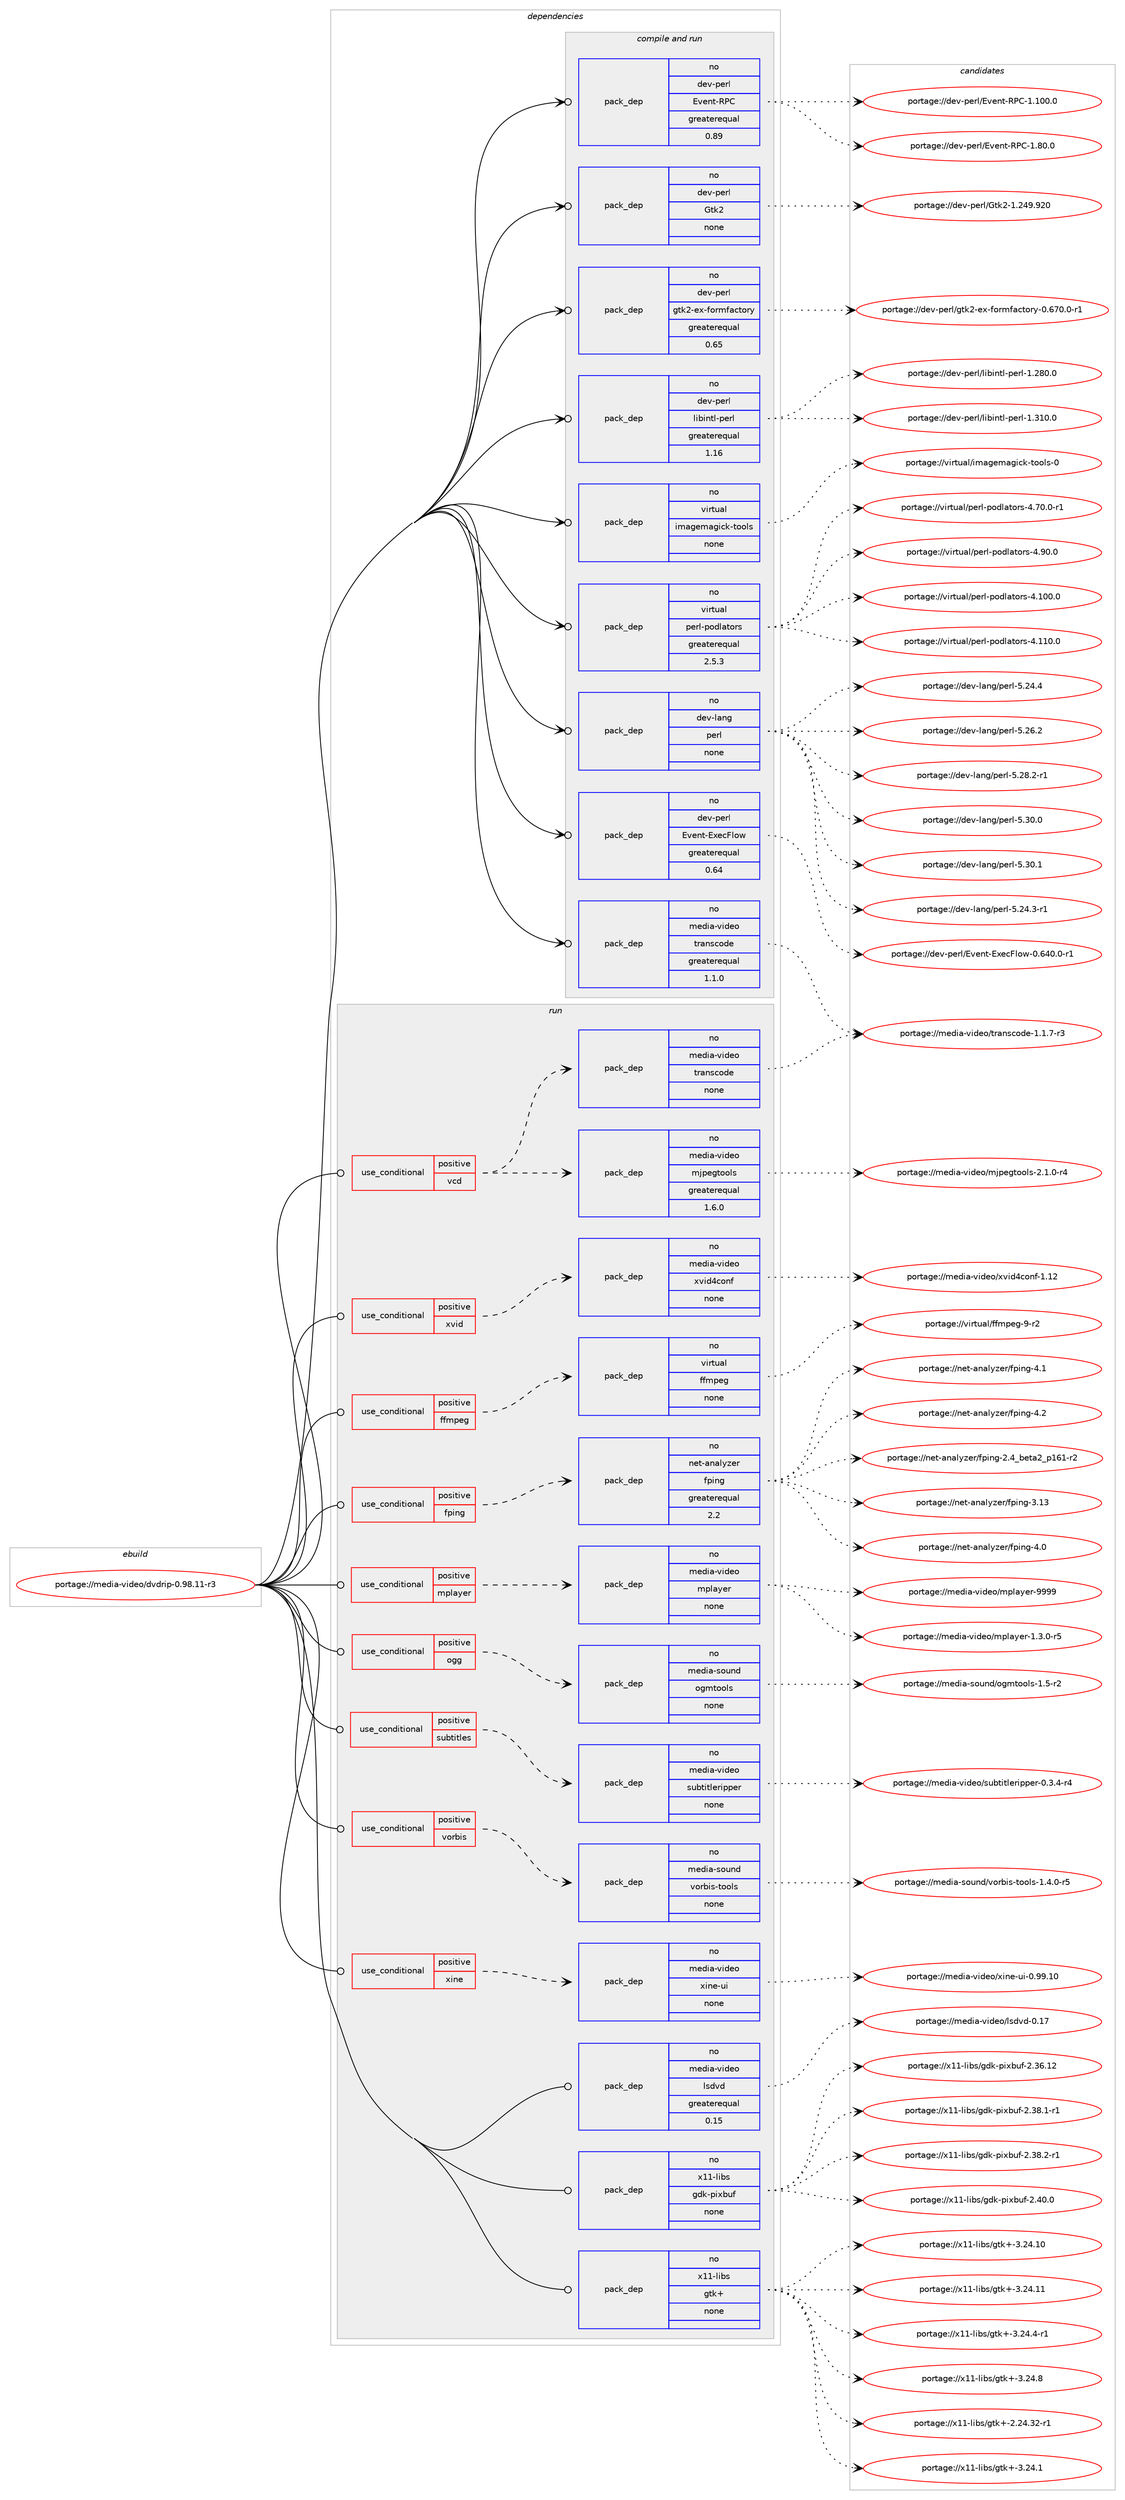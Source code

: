 digraph prolog {

# *************
# Graph options
# *************

newrank=true;
concentrate=true;
compound=true;
graph [rankdir=LR,fontname=Helvetica,fontsize=10,ranksep=1.5];#, ranksep=2.5, nodesep=0.2];
edge  [arrowhead=vee];
node  [fontname=Helvetica,fontsize=10];

# **********
# The ebuild
# **********

subgraph cluster_leftcol {
color=gray;
rank=same;
label=<<i>ebuild</i>>;
id [label="portage://media-video/dvdrip-0.98.11-r3", color=red, width=4, href="../media-video/dvdrip-0.98.11-r3.svg"];
}

# ****************
# The dependencies
# ****************

subgraph cluster_midcol {
color=gray;
label=<<i>dependencies</i>>;
subgraph cluster_compile {
fillcolor="#eeeeee";
style=filled;
label=<<i>compile</i>>;
}
subgraph cluster_compileandrun {
fillcolor="#eeeeee";
style=filled;
label=<<i>compile and run</i>>;
subgraph pack249265 {
dependency339071 [label=<<TABLE BORDER="0" CELLBORDER="1" CELLSPACING="0" CELLPADDING="4" WIDTH="220"><TR><TD ROWSPAN="6" CELLPADDING="30">pack_dep</TD></TR><TR><TD WIDTH="110">no</TD></TR><TR><TD>dev-lang</TD></TR><TR><TD>perl</TD></TR><TR><TD>none</TD></TR><TR><TD></TD></TR></TABLE>>, shape=none, color=blue];
}
id:e -> dependency339071:w [weight=20,style="solid",arrowhead="odotvee"];
subgraph pack249266 {
dependency339072 [label=<<TABLE BORDER="0" CELLBORDER="1" CELLSPACING="0" CELLPADDING="4" WIDTH="220"><TR><TD ROWSPAN="6" CELLPADDING="30">pack_dep</TD></TR><TR><TD WIDTH="110">no</TD></TR><TR><TD>dev-perl</TD></TR><TR><TD>Event-ExecFlow</TD></TR><TR><TD>greaterequal</TD></TR><TR><TD>0.64</TD></TR></TABLE>>, shape=none, color=blue];
}
id:e -> dependency339072:w [weight=20,style="solid",arrowhead="odotvee"];
subgraph pack249267 {
dependency339073 [label=<<TABLE BORDER="0" CELLBORDER="1" CELLSPACING="0" CELLPADDING="4" WIDTH="220"><TR><TD ROWSPAN="6" CELLPADDING="30">pack_dep</TD></TR><TR><TD WIDTH="110">no</TD></TR><TR><TD>dev-perl</TD></TR><TR><TD>Event-RPC</TD></TR><TR><TD>greaterequal</TD></TR><TR><TD>0.89</TD></TR></TABLE>>, shape=none, color=blue];
}
id:e -> dependency339073:w [weight=20,style="solid",arrowhead="odotvee"];
subgraph pack249268 {
dependency339074 [label=<<TABLE BORDER="0" CELLBORDER="1" CELLSPACING="0" CELLPADDING="4" WIDTH="220"><TR><TD ROWSPAN="6" CELLPADDING="30">pack_dep</TD></TR><TR><TD WIDTH="110">no</TD></TR><TR><TD>dev-perl</TD></TR><TR><TD>Gtk2</TD></TR><TR><TD>none</TD></TR><TR><TD></TD></TR></TABLE>>, shape=none, color=blue];
}
id:e -> dependency339074:w [weight=20,style="solid",arrowhead="odotvee"];
subgraph pack249269 {
dependency339075 [label=<<TABLE BORDER="0" CELLBORDER="1" CELLSPACING="0" CELLPADDING="4" WIDTH="220"><TR><TD ROWSPAN="6" CELLPADDING="30">pack_dep</TD></TR><TR><TD WIDTH="110">no</TD></TR><TR><TD>dev-perl</TD></TR><TR><TD>gtk2-ex-formfactory</TD></TR><TR><TD>greaterequal</TD></TR><TR><TD>0.65</TD></TR></TABLE>>, shape=none, color=blue];
}
id:e -> dependency339075:w [weight=20,style="solid",arrowhead="odotvee"];
subgraph pack249270 {
dependency339076 [label=<<TABLE BORDER="0" CELLBORDER="1" CELLSPACING="0" CELLPADDING="4" WIDTH="220"><TR><TD ROWSPAN="6" CELLPADDING="30">pack_dep</TD></TR><TR><TD WIDTH="110">no</TD></TR><TR><TD>dev-perl</TD></TR><TR><TD>libintl-perl</TD></TR><TR><TD>greaterequal</TD></TR><TR><TD>1.16</TD></TR></TABLE>>, shape=none, color=blue];
}
id:e -> dependency339076:w [weight=20,style="solid",arrowhead="odotvee"];
subgraph pack249271 {
dependency339077 [label=<<TABLE BORDER="0" CELLBORDER="1" CELLSPACING="0" CELLPADDING="4" WIDTH="220"><TR><TD ROWSPAN="6" CELLPADDING="30">pack_dep</TD></TR><TR><TD WIDTH="110">no</TD></TR><TR><TD>media-video</TD></TR><TR><TD>transcode</TD></TR><TR><TD>greaterequal</TD></TR><TR><TD>1.1.0</TD></TR></TABLE>>, shape=none, color=blue];
}
id:e -> dependency339077:w [weight=20,style="solid",arrowhead="odotvee"];
subgraph pack249272 {
dependency339078 [label=<<TABLE BORDER="0" CELLBORDER="1" CELLSPACING="0" CELLPADDING="4" WIDTH="220"><TR><TD ROWSPAN="6" CELLPADDING="30">pack_dep</TD></TR><TR><TD WIDTH="110">no</TD></TR><TR><TD>virtual</TD></TR><TR><TD>imagemagick-tools</TD></TR><TR><TD>none</TD></TR><TR><TD></TD></TR></TABLE>>, shape=none, color=blue];
}
id:e -> dependency339078:w [weight=20,style="solid",arrowhead="odotvee"];
subgraph pack249273 {
dependency339079 [label=<<TABLE BORDER="0" CELLBORDER="1" CELLSPACING="0" CELLPADDING="4" WIDTH="220"><TR><TD ROWSPAN="6" CELLPADDING="30">pack_dep</TD></TR><TR><TD WIDTH="110">no</TD></TR><TR><TD>virtual</TD></TR><TR><TD>perl-podlators</TD></TR><TR><TD>greaterequal</TD></TR><TR><TD>2.5.3</TD></TR></TABLE>>, shape=none, color=blue];
}
id:e -> dependency339079:w [weight=20,style="solid",arrowhead="odotvee"];
}
subgraph cluster_run {
fillcolor="#eeeeee";
style=filled;
label=<<i>run</i>>;
subgraph cond84241 {
dependency339080 [label=<<TABLE BORDER="0" CELLBORDER="1" CELLSPACING="0" CELLPADDING="4"><TR><TD ROWSPAN="3" CELLPADDING="10">use_conditional</TD></TR><TR><TD>positive</TD></TR><TR><TD>ffmpeg</TD></TR></TABLE>>, shape=none, color=red];
subgraph pack249274 {
dependency339081 [label=<<TABLE BORDER="0" CELLBORDER="1" CELLSPACING="0" CELLPADDING="4" WIDTH="220"><TR><TD ROWSPAN="6" CELLPADDING="30">pack_dep</TD></TR><TR><TD WIDTH="110">no</TD></TR><TR><TD>virtual</TD></TR><TR><TD>ffmpeg</TD></TR><TR><TD>none</TD></TR><TR><TD></TD></TR></TABLE>>, shape=none, color=blue];
}
dependency339080:e -> dependency339081:w [weight=20,style="dashed",arrowhead="vee"];
}
id:e -> dependency339080:w [weight=20,style="solid",arrowhead="odot"];
subgraph cond84242 {
dependency339082 [label=<<TABLE BORDER="0" CELLBORDER="1" CELLSPACING="0" CELLPADDING="4"><TR><TD ROWSPAN="3" CELLPADDING="10">use_conditional</TD></TR><TR><TD>positive</TD></TR><TR><TD>fping</TD></TR></TABLE>>, shape=none, color=red];
subgraph pack249275 {
dependency339083 [label=<<TABLE BORDER="0" CELLBORDER="1" CELLSPACING="0" CELLPADDING="4" WIDTH="220"><TR><TD ROWSPAN="6" CELLPADDING="30">pack_dep</TD></TR><TR><TD WIDTH="110">no</TD></TR><TR><TD>net-analyzer</TD></TR><TR><TD>fping</TD></TR><TR><TD>greaterequal</TD></TR><TR><TD>2.2</TD></TR></TABLE>>, shape=none, color=blue];
}
dependency339082:e -> dependency339083:w [weight=20,style="dashed",arrowhead="vee"];
}
id:e -> dependency339082:w [weight=20,style="solid",arrowhead="odot"];
subgraph cond84243 {
dependency339084 [label=<<TABLE BORDER="0" CELLBORDER="1" CELLSPACING="0" CELLPADDING="4"><TR><TD ROWSPAN="3" CELLPADDING="10">use_conditional</TD></TR><TR><TD>positive</TD></TR><TR><TD>mplayer</TD></TR></TABLE>>, shape=none, color=red];
subgraph pack249276 {
dependency339085 [label=<<TABLE BORDER="0" CELLBORDER="1" CELLSPACING="0" CELLPADDING="4" WIDTH="220"><TR><TD ROWSPAN="6" CELLPADDING="30">pack_dep</TD></TR><TR><TD WIDTH="110">no</TD></TR><TR><TD>media-video</TD></TR><TR><TD>mplayer</TD></TR><TR><TD>none</TD></TR><TR><TD></TD></TR></TABLE>>, shape=none, color=blue];
}
dependency339084:e -> dependency339085:w [weight=20,style="dashed",arrowhead="vee"];
}
id:e -> dependency339084:w [weight=20,style="solid",arrowhead="odot"];
subgraph cond84244 {
dependency339086 [label=<<TABLE BORDER="0" CELLBORDER="1" CELLSPACING="0" CELLPADDING="4"><TR><TD ROWSPAN="3" CELLPADDING="10">use_conditional</TD></TR><TR><TD>positive</TD></TR><TR><TD>ogg</TD></TR></TABLE>>, shape=none, color=red];
subgraph pack249277 {
dependency339087 [label=<<TABLE BORDER="0" CELLBORDER="1" CELLSPACING="0" CELLPADDING="4" WIDTH="220"><TR><TD ROWSPAN="6" CELLPADDING="30">pack_dep</TD></TR><TR><TD WIDTH="110">no</TD></TR><TR><TD>media-sound</TD></TR><TR><TD>ogmtools</TD></TR><TR><TD>none</TD></TR><TR><TD></TD></TR></TABLE>>, shape=none, color=blue];
}
dependency339086:e -> dependency339087:w [weight=20,style="dashed",arrowhead="vee"];
}
id:e -> dependency339086:w [weight=20,style="solid",arrowhead="odot"];
subgraph cond84245 {
dependency339088 [label=<<TABLE BORDER="0" CELLBORDER="1" CELLSPACING="0" CELLPADDING="4"><TR><TD ROWSPAN="3" CELLPADDING="10">use_conditional</TD></TR><TR><TD>positive</TD></TR><TR><TD>subtitles</TD></TR></TABLE>>, shape=none, color=red];
subgraph pack249278 {
dependency339089 [label=<<TABLE BORDER="0" CELLBORDER="1" CELLSPACING="0" CELLPADDING="4" WIDTH="220"><TR><TD ROWSPAN="6" CELLPADDING="30">pack_dep</TD></TR><TR><TD WIDTH="110">no</TD></TR><TR><TD>media-video</TD></TR><TR><TD>subtitleripper</TD></TR><TR><TD>none</TD></TR><TR><TD></TD></TR></TABLE>>, shape=none, color=blue];
}
dependency339088:e -> dependency339089:w [weight=20,style="dashed",arrowhead="vee"];
}
id:e -> dependency339088:w [weight=20,style="solid",arrowhead="odot"];
subgraph cond84246 {
dependency339090 [label=<<TABLE BORDER="0" CELLBORDER="1" CELLSPACING="0" CELLPADDING="4"><TR><TD ROWSPAN="3" CELLPADDING="10">use_conditional</TD></TR><TR><TD>positive</TD></TR><TR><TD>vcd</TD></TR></TABLE>>, shape=none, color=red];
subgraph pack249279 {
dependency339091 [label=<<TABLE BORDER="0" CELLBORDER="1" CELLSPACING="0" CELLPADDING="4" WIDTH="220"><TR><TD ROWSPAN="6" CELLPADDING="30">pack_dep</TD></TR><TR><TD WIDTH="110">no</TD></TR><TR><TD>media-video</TD></TR><TR><TD>transcode</TD></TR><TR><TD>none</TD></TR><TR><TD></TD></TR></TABLE>>, shape=none, color=blue];
}
dependency339090:e -> dependency339091:w [weight=20,style="dashed",arrowhead="vee"];
subgraph pack249280 {
dependency339092 [label=<<TABLE BORDER="0" CELLBORDER="1" CELLSPACING="0" CELLPADDING="4" WIDTH="220"><TR><TD ROWSPAN="6" CELLPADDING="30">pack_dep</TD></TR><TR><TD WIDTH="110">no</TD></TR><TR><TD>media-video</TD></TR><TR><TD>mjpegtools</TD></TR><TR><TD>greaterequal</TD></TR><TR><TD>1.6.0</TD></TR></TABLE>>, shape=none, color=blue];
}
dependency339090:e -> dependency339092:w [weight=20,style="dashed",arrowhead="vee"];
}
id:e -> dependency339090:w [weight=20,style="solid",arrowhead="odot"];
subgraph cond84247 {
dependency339093 [label=<<TABLE BORDER="0" CELLBORDER="1" CELLSPACING="0" CELLPADDING="4"><TR><TD ROWSPAN="3" CELLPADDING="10">use_conditional</TD></TR><TR><TD>positive</TD></TR><TR><TD>vorbis</TD></TR></TABLE>>, shape=none, color=red];
subgraph pack249281 {
dependency339094 [label=<<TABLE BORDER="0" CELLBORDER="1" CELLSPACING="0" CELLPADDING="4" WIDTH="220"><TR><TD ROWSPAN="6" CELLPADDING="30">pack_dep</TD></TR><TR><TD WIDTH="110">no</TD></TR><TR><TD>media-sound</TD></TR><TR><TD>vorbis-tools</TD></TR><TR><TD>none</TD></TR><TR><TD></TD></TR></TABLE>>, shape=none, color=blue];
}
dependency339093:e -> dependency339094:w [weight=20,style="dashed",arrowhead="vee"];
}
id:e -> dependency339093:w [weight=20,style="solid",arrowhead="odot"];
subgraph cond84248 {
dependency339095 [label=<<TABLE BORDER="0" CELLBORDER="1" CELLSPACING="0" CELLPADDING="4"><TR><TD ROWSPAN="3" CELLPADDING="10">use_conditional</TD></TR><TR><TD>positive</TD></TR><TR><TD>xine</TD></TR></TABLE>>, shape=none, color=red];
subgraph pack249282 {
dependency339096 [label=<<TABLE BORDER="0" CELLBORDER="1" CELLSPACING="0" CELLPADDING="4" WIDTH="220"><TR><TD ROWSPAN="6" CELLPADDING="30">pack_dep</TD></TR><TR><TD WIDTH="110">no</TD></TR><TR><TD>media-video</TD></TR><TR><TD>xine-ui</TD></TR><TR><TD>none</TD></TR><TR><TD></TD></TR></TABLE>>, shape=none, color=blue];
}
dependency339095:e -> dependency339096:w [weight=20,style="dashed",arrowhead="vee"];
}
id:e -> dependency339095:w [weight=20,style="solid",arrowhead="odot"];
subgraph cond84249 {
dependency339097 [label=<<TABLE BORDER="0" CELLBORDER="1" CELLSPACING="0" CELLPADDING="4"><TR><TD ROWSPAN="3" CELLPADDING="10">use_conditional</TD></TR><TR><TD>positive</TD></TR><TR><TD>xvid</TD></TR></TABLE>>, shape=none, color=red];
subgraph pack249283 {
dependency339098 [label=<<TABLE BORDER="0" CELLBORDER="1" CELLSPACING="0" CELLPADDING="4" WIDTH="220"><TR><TD ROWSPAN="6" CELLPADDING="30">pack_dep</TD></TR><TR><TD WIDTH="110">no</TD></TR><TR><TD>media-video</TD></TR><TR><TD>xvid4conf</TD></TR><TR><TD>none</TD></TR><TR><TD></TD></TR></TABLE>>, shape=none, color=blue];
}
dependency339097:e -> dependency339098:w [weight=20,style="dashed",arrowhead="vee"];
}
id:e -> dependency339097:w [weight=20,style="solid",arrowhead="odot"];
subgraph pack249284 {
dependency339099 [label=<<TABLE BORDER="0" CELLBORDER="1" CELLSPACING="0" CELLPADDING="4" WIDTH="220"><TR><TD ROWSPAN="6" CELLPADDING="30">pack_dep</TD></TR><TR><TD WIDTH="110">no</TD></TR><TR><TD>media-video</TD></TR><TR><TD>lsdvd</TD></TR><TR><TD>greaterequal</TD></TR><TR><TD>0.15</TD></TR></TABLE>>, shape=none, color=blue];
}
id:e -> dependency339099:w [weight=20,style="solid",arrowhead="odot"];
subgraph pack249285 {
dependency339100 [label=<<TABLE BORDER="0" CELLBORDER="1" CELLSPACING="0" CELLPADDING="4" WIDTH="220"><TR><TD ROWSPAN="6" CELLPADDING="30">pack_dep</TD></TR><TR><TD WIDTH="110">no</TD></TR><TR><TD>x11-libs</TD></TR><TR><TD>gdk-pixbuf</TD></TR><TR><TD>none</TD></TR><TR><TD></TD></TR></TABLE>>, shape=none, color=blue];
}
id:e -> dependency339100:w [weight=20,style="solid",arrowhead="odot"];
subgraph pack249286 {
dependency339101 [label=<<TABLE BORDER="0" CELLBORDER="1" CELLSPACING="0" CELLPADDING="4" WIDTH="220"><TR><TD ROWSPAN="6" CELLPADDING="30">pack_dep</TD></TR><TR><TD WIDTH="110">no</TD></TR><TR><TD>x11-libs</TD></TR><TR><TD>gtk+</TD></TR><TR><TD>none</TD></TR><TR><TD></TD></TR></TABLE>>, shape=none, color=blue];
}
id:e -> dependency339101:w [weight=20,style="solid",arrowhead="odot"];
}
}

# **************
# The candidates
# **************

subgraph cluster_choices {
rank=same;
color=gray;
label=<<i>candidates</i>>;

subgraph choice249265 {
color=black;
nodesep=1;
choiceportage100101118451089711010347112101114108455346505246514511449 [label="portage://dev-lang/perl-5.24.3-r1", color=red, width=4,href="../dev-lang/perl-5.24.3-r1.svg"];
choiceportage10010111845108971101034711210111410845534650524652 [label="portage://dev-lang/perl-5.24.4", color=red, width=4,href="../dev-lang/perl-5.24.4.svg"];
choiceportage10010111845108971101034711210111410845534650544650 [label="portage://dev-lang/perl-5.26.2", color=red, width=4,href="../dev-lang/perl-5.26.2.svg"];
choiceportage100101118451089711010347112101114108455346505646504511449 [label="portage://dev-lang/perl-5.28.2-r1", color=red, width=4,href="../dev-lang/perl-5.28.2-r1.svg"];
choiceportage10010111845108971101034711210111410845534651484648 [label="portage://dev-lang/perl-5.30.0", color=red, width=4,href="../dev-lang/perl-5.30.0.svg"];
choiceportage10010111845108971101034711210111410845534651484649 [label="portage://dev-lang/perl-5.30.1", color=red, width=4,href="../dev-lang/perl-5.30.1.svg"];
dependency339071:e -> choiceportage100101118451089711010347112101114108455346505246514511449:w [style=dotted,weight="100"];
dependency339071:e -> choiceportage10010111845108971101034711210111410845534650524652:w [style=dotted,weight="100"];
dependency339071:e -> choiceportage10010111845108971101034711210111410845534650544650:w [style=dotted,weight="100"];
dependency339071:e -> choiceportage100101118451089711010347112101114108455346505646504511449:w [style=dotted,weight="100"];
dependency339071:e -> choiceportage10010111845108971101034711210111410845534651484648:w [style=dotted,weight="100"];
dependency339071:e -> choiceportage10010111845108971101034711210111410845534651484649:w [style=dotted,weight="100"];
}
subgraph choice249266 {
color=black;
nodesep=1;
choiceportage1001011184511210111410847691181011101164569120101997010811111945484654524846484511449 [label="portage://dev-perl/Event-ExecFlow-0.640.0-r1", color=red, width=4,href="../dev-perl/Event-ExecFlow-0.640.0-r1.svg"];
dependency339072:e -> choiceportage1001011184511210111410847691181011101164569120101997010811111945484654524846484511449:w [style=dotted,weight="100"];
}
subgraph choice249267 {
color=black;
nodesep=1;
choiceportage100101118451121011141084769118101110116458280674549464948484648 [label="portage://dev-perl/Event-RPC-1.100.0", color=red, width=4,href="../dev-perl/Event-RPC-1.100.0.svg"];
choiceportage1001011184511210111410847691181011101164582806745494656484648 [label="portage://dev-perl/Event-RPC-1.80.0", color=red, width=4,href="../dev-perl/Event-RPC-1.80.0.svg"];
dependency339073:e -> choiceportage100101118451121011141084769118101110116458280674549464948484648:w [style=dotted,weight="100"];
dependency339073:e -> choiceportage1001011184511210111410847691181011101164582806745494656484648:w [style=dotted,weight="100"];
}
subgraph choice249268 {
color=black;
nodesep=1;
choiceportage1001011184511210111410847711161075045494650525746575048 [label="portage://dev-perl/Gtk2-1.249.920", color=red, width=4,href="../dev-perl/Gtk2-1.249.920.svg"];
dependency339074:e -> choiceportage1001011184511210111410847711161075045494650525746575048:w [style=dotted,weight="100"];
}
subgraph choice249269 {
color=black;
nodesep=1;
choiceportage1001011184511210111410847103116107504510112045102111114109102979911611111412145484654554846484511449 [label="portage://dev-perl/gtk2-ex-formfactory-0.670.0-r1", color=red, width=4,href="../dev-perl/gtk2-ex-formfactory-0.670.0-r1.svg"];
dependency339075:e -> choiceportage1001011184511210111410847103116107504510112045102111114109102979911611111412145484654554846484511449:w [style=dotted,weight="100"];
}
subgraph choice249270 {
color=black;
nodesep=1;
choiceportage100101118451121011141084710810598105110116108451121011141084549465056484648 [label="portage://dev-perl/libintl-perl-1.280.0", color=red, width=4,href="../dev-perl/libintl-perl-1.280.0.svg"];
choiceportage100101118451121011141084710810598105110116108451121011141084549465149484648 [label="portage://dev-perl/libintl-perl-1.310.0", color=red, width=4,href="../dev-perl/libintl-perl-1.310.0.svg"];
dependency339076:e -> choiceportage100101118451121011141084710810598105110116108451121011141084549465056484648:w [style=dotted,weight="100"];
dependency339076:e -> choiceportage100101118451121011141084710810598105110116108451121011141084549465149484648:w [style=dotted,weight="100"];
}
subgraph choice249271 {
color=black;
nodesep=1;
choiceportage10910110010597451181051001011114711611497110115991111001014549464946554511451 [label="portage://media-video/transcode-1.1.7-r3", color=red, width=4,href="../media-video/transcode-1.1.7-r3.svg"];
dependency339077:e -> choiceportage10910110010597451181051001011114711611497110115991111001014549464946554511451:w [style=dotted,weight="100"];
}
subgraph choice249272 {
color=black;
nodesep=1;
choiceportage1181051141161179710847105109971031011099710310599107451161111111081154548 [label="portage://virtual/imagemagick-tools-0", color=red, width=4,href="../virtual/imagemagick-tools-0.svg"];
dependency339078:e -> choiceportage1181051141161179710847105109971031011099710310599107451161111111081154548:w [style=dotted,weight="100"];
}
subgraph choice249273 {
color=black;
nodesep=1;
choiceportage118105114116117971084711210111410845112111100108971161111141154552464948484648 [label="portage://virtual/perl-podlators-4.100.0", color=red, width=4,href="../virtual/perl-podlators-4.100.0.svg"];
choiceportage118105114116117971084711210111410845112111100108971161111141154552464949484648 [label="portage://virtual/perl-podlators-4.110.0", color=red, width=4,href="../virtual/perl-podlators-4.110.0.svg"];
choiceportage11810511411611797108471121011141084511211110010897116111114115455246554846484511449 [label="portage://virtual/perl-podlators-4.70.0-r1", color=red, width=4,href="../virtual/perl-podlators-4.70.0-r1.svg"];
choiceportage1181051141161179710847112101114108451121111001089711611111411545524657484648 [label="portage://virtual/perl-podlators-4.90.0", color=red, width=4,href="../virtual/perl-podlators-4.90.0.svg"];
dependency339079:e -> choiceportage118105114116117971084711210111410845112111100108971161111141154552464948484648:w [style=dotted,weight="100"];
dependency339079:e -> choiceportage118105114116117971084711210111410845112111100108971161111141154552464949484648:w [style=dotted,weight="100"];
dependency339079:e -> choiceportage11810511411611797108471121011141084511211110010897116111114115455246554846484511449:w [style=dotted,weight="100"];
dependency339079:e -> choiceportage1181051141161179710847112101114108451121111001089711611111411545524657484648:w [style=dotted,weight="100"];
}
subgraph choice249274 {
color=black;
nodesep=1;
choiceportage118105114116117971084710210210911210110345574511450 [label="portage://virtual/ffmpeg-9-r2", color=red, width=4,href="../virtual/ffmpeg-9-r2.svg"];
dependency339081:e -> choiceportage118105114116117971084710210210911210110345574511450:w [style=dotted,weight="100"];
}
subgraph choice249275 {
color=black;
nodesep=1;
choiceportage110101116459711097108121122101114471021121051101034550465295981011169750951124954494511450 [label="portage://net-analyzer/fping-2.4_beta2_p161-r2", color=red, width=4,href="../net-analyzer/fping-2.4_beta2_p161-r2.svg"];
choiceportage110101116459711097108121122101114471021121051101034551464951 [label="portage://net-analyzer/fping-3.13", color=red, width=4,href="../net-analyzer/fping-3.13.svg"];
choiceportage1101011164597110971081211221011144710211210511010345524648 [label="portage://net-analyzer/fping-4.0", color=red, width=4,href="../net-analyzer/fping-4.0.svg"];
choiceportage1101011164597110971081211221011144710211210511010345524649 [label="portage://net-analyzer/fping-4.1", color=red, width=4,href="../net-analyzer/fping-4.1.svg"];
choiceportage1101011164597110971081211221011144710211210511010345524650 [label="portage://net-analyzer/fping-4.2", color=red, width=4,href="../net-analyzer/fping-4.2.svg"];
dependency339083:e -> choiceportage110101116459711097108121122101114471021121051101034550465295981011169750951124954494511450:w [style=dotted,weight="100"];
dependency339083:e -> choiceportage110101116459711097108121122101114471021121051101034551464951:w [style=dotted,weight="100"];
dependency339083:e -> choiceportage1101011164597110971081211221011144710211210511010345524648:w [style=dotted,weight="100"];
dependency339083:e -> choiceportage1101011164597110971081211221011144710211210511010345524649:w [style=dotted,weight="100"];
dependency339083:e -> choiceportage1101011164597110971081211221011144710211210511010345524650:w [style=dotted,weight="100"];
}
subgraph choice249276 {
color=black;
nodesep=1;
choiceportage109101100105974511810510010111147109112108971211011144549465146484511453 [label="portage://media-video/mplayer-1.3.0-r5", color=red, width=4,href="../media-video/mplayer-1.3.0-r5.svg"];
choiceportage109101100105974511810510010111147109112108971211011144557575757 [label="portage://media-video/mplayer-9999", color=red, width=4,href="../media-video/mplayer-9999.svg"];
dependency339085:e -> choiceportage109101100105974511810510010111147109112108971211011144549465146484511453:w [style=dotted,weight="100"];
dependency339085:e -> choiceportage109101100105974511810510010111147109112108971211011144557575757:w [style=dotted,weight="100"];
}
subgraph choice249277 {
color=black;
nodesep=1;
choiceportage109101100105974511511111711010047111103109116111111108115454946534511450 [label="portage://media-sound/ogmtools-1.5-r2", color=red, width=4,href="../media-sound/ogmtools-1.5-r2.svg"];
dependency339087:e -> choiceportage109101100105974511511111711010047111103109116111111108115454946534511450:w [style=dotted,weight="100"];
}
subgraph choice249278 {
color=black;
nodesep=1;
choiceportage109101100105974511810510010111147115117981161051161081011141051121121011144548465146524511452 [label="portage://media-video/subtitleripper-0.3.4-r4", color=red, width=4,href="../media-video/subtitleripper-0.3.4-r4.svg"];
dependency339089:e -> choiceportage109101100105974511810510010111147115117981161051161081011141051121121011144548465146524511452:w [style=dotted,weight="100"];
}
subgraph choice249279 {
color=black;
nodesep=1;
choiceportage10910110010597451181051001011114711611497110115991111001014549464946554511451 [label="portage://media-video/transcode-1.1.7-r3", color=red, width=4,href="../media-video/transcode-1.1.7-r3.svg"];
dependency339091:e -> choiceportage10910110010597451181051001011114711611497110115991111001014549464946554511451:w [style=dotted,weight="100"];
}
subgraph choice249280 {
color=black;
nodesep=1;
choiceportage1091011001059745118105100101111471091061121011031161111111081154550464946484511452 [label="portage://media-video/mjpegtools-2.1.0-r4", color=red, width=4,href="../media-video/mjpegtools-2.1.0-r4.svg"];
dependency339092:e -> choiceportage1091011001059745118105100101111471091061121011031161111111081154550464946484511452:w [style=dotted,weight="100"];
}
subgraph choice249281 {
color=black;
nodesep=1;
choiceportage10910110010597451151111171101004711811111498105115451161111111081154549465246484511453 [label="portage://media-sound/vorbis-tools-1.4.0-r5", color=red, width=4,href="../media-sound/vorbis-tools-1.4.0-r5.svg"];
dependency339094:e -> choiceportage10910110010597451151111171101004711811111498105115451161111111081154549465246484511453:w [style=dotted,weight="100"];
}
subgraph choice249282 {
color=black;
nodesep=1;
choiceportage109101100105974511810510010111147120105110101451171054548465757464948 [label="portage://media-video/xine-ui-0.99.10", color=red, width=4,href="../media-video/xine-ui-0.99.10.svg"];
dependency339096:e -> choiceportage109101100105974511810510010111147120105110101451171054548465757464948:w [style=dotted,weight="100"];
}
subgraph choice249283 {
color=black;
nodesep=1;
choiceportage10910110010597451181051001011114712011810510052991111101024549464950 [label="portage://media-video/xvid4conf-1.12", color=red, width=4,href="../media-video/xvid4conf-1.12.svg"];
dependency339098:e -> choiceportage10910110010597451181051001011114712011810510052991111101024549464950:w [style=dotted,weight="100"];
}
subgraph choice249284 {
color=black;
nodesep=1;
choiceportage1091011001059745118105100101111471081151001181004548464955 [label="portage://media-video/lsdvd-0.17", color=red, width=4,href="../media-video/lsdvd-0.17.svg"];
dependency339099:e -> choiceportage1091011001059745118105100101111471081151001181004548464955:w [style=dotted,weight="100"];
}
subgraph choice249285 {
color=black;
nodesep=1;
choiceportage120494945108105981154710310010745112105120981171024550465154464950 [label="portage://x11-libs/gdk-pixbuf-2.36.12", color=red, width=4,href="../x11-libs/gdk-pixbuf-2.36.12.svg"];
choiceportage12049494510810598115471031001074511210512098117102455046515646494511449 [label="portage://x11-libs/gdk-pixbuf-2.38.1-r1", color=red, width=4,href="../x11-libs/gdk-pixbuf-2.38.1-r1.svg"];
choiceportage12049494510810598115471031001074511210512098117102455046515646504511449 [label="portage://x11-libs/gdk-pixbuf-2.38.2-r1", color=red, width=4,href="../x11-libs/gdk-pixbuf-2.38.2-r1.svg"];
choiceportage1204949451081059811547103100107451121051209811710245504652484648 [label="portage://x11-libs/gdk-pixbuf-2.40.0", color=red, width=4,href="../x11-libs/gdk-pixbuf-2.40.0.svg"];
dependency339100:e -> choiceportage120494945108105981154710310010745112105120981171024550465154464950:w [style=dotted,weight="100"];
dependency339100:e -> choiceportage12049494510810598115471031001074511210512098117102455046515646494511449:w [style=dotted,weight="100"];
dependency339100:e -> choiceportage12049494510810598115471031001074511210512098117102455046515646504511449:w [style=dotted,weight="100"];
dependency339100:e -> choiceportage1204949451081059811547103100107451121051209811710245504652484648:w [style=dotted,weight="100"];
}
subgraph choice249286 {
color=black;
nodesep=1;
choiceportage12049494510810598115471031161074345504650524651504511449 [label="portage://x11-libs/gtk+-2.24.32-r1", color=red, width=4,href="../x11-libs/gtk+-2.24.32-r1.svg"];
choiceportage12049494510810598115471031161074345514650524649 [label="portage://x11-libs/gtk+-3.24.1", color=red, width=4,href="../x11-libs/gtk+-3.24.1.svg"];
choiceportage1204949451081059811547103116107434551465052464948 [label="portage://x11-libs/gtk+-3.24.10", color=red, width=4,href="../x11-libs/gtk+-3.24.10.svg"];
choiceportage1204949451081059811547103116107434551465052464949 [label="portage://x11-libs/gtk+-3.24.11", color=red, width=4,href="../x11-libs/gtk+-3.24.11.svg"];
choiceportage120494945108105981154710311610743455146505246524511449 [label="portage://x11-libs/gtk+-3.24.4-r1", color=red, width=4,href="../x11-libs/gtk+-3.24.4-r1.svg"];
choiceportage12049494510810598115471031161074345514650524656 [label="portage://x11-libs/gtk+-3.24.8", color=red, width=4,href="../x11-libs/gtk+-3.24.8.svg"];
dependency339101:e -> choiceportage12049494510810598115471031161074345504650524651504511449:w [style=dotted,weight="100"];
dependency339101:e -> choiceportage12049494510810598115471031161074345514650524649:w [style=dotted,weight="100"];
dependency339101:e -> choiceportage1204949451081059811547103116107434551465052464948:w [style=dotted,weight="100"];
dependency339101:e -> choiceportage1204949451081059811547103116107434551465052464949:w [style=dotted,weight="100"];
dependency339101:e -> choiceportage120494945108105981154710311610743455146505246524511449:w [style=dotted,weight="100"];
dependency339101:e -> choiceportage12049494510810598115471031161074345514650524656:w [style=dotted,weight="100"];
}
}

}
